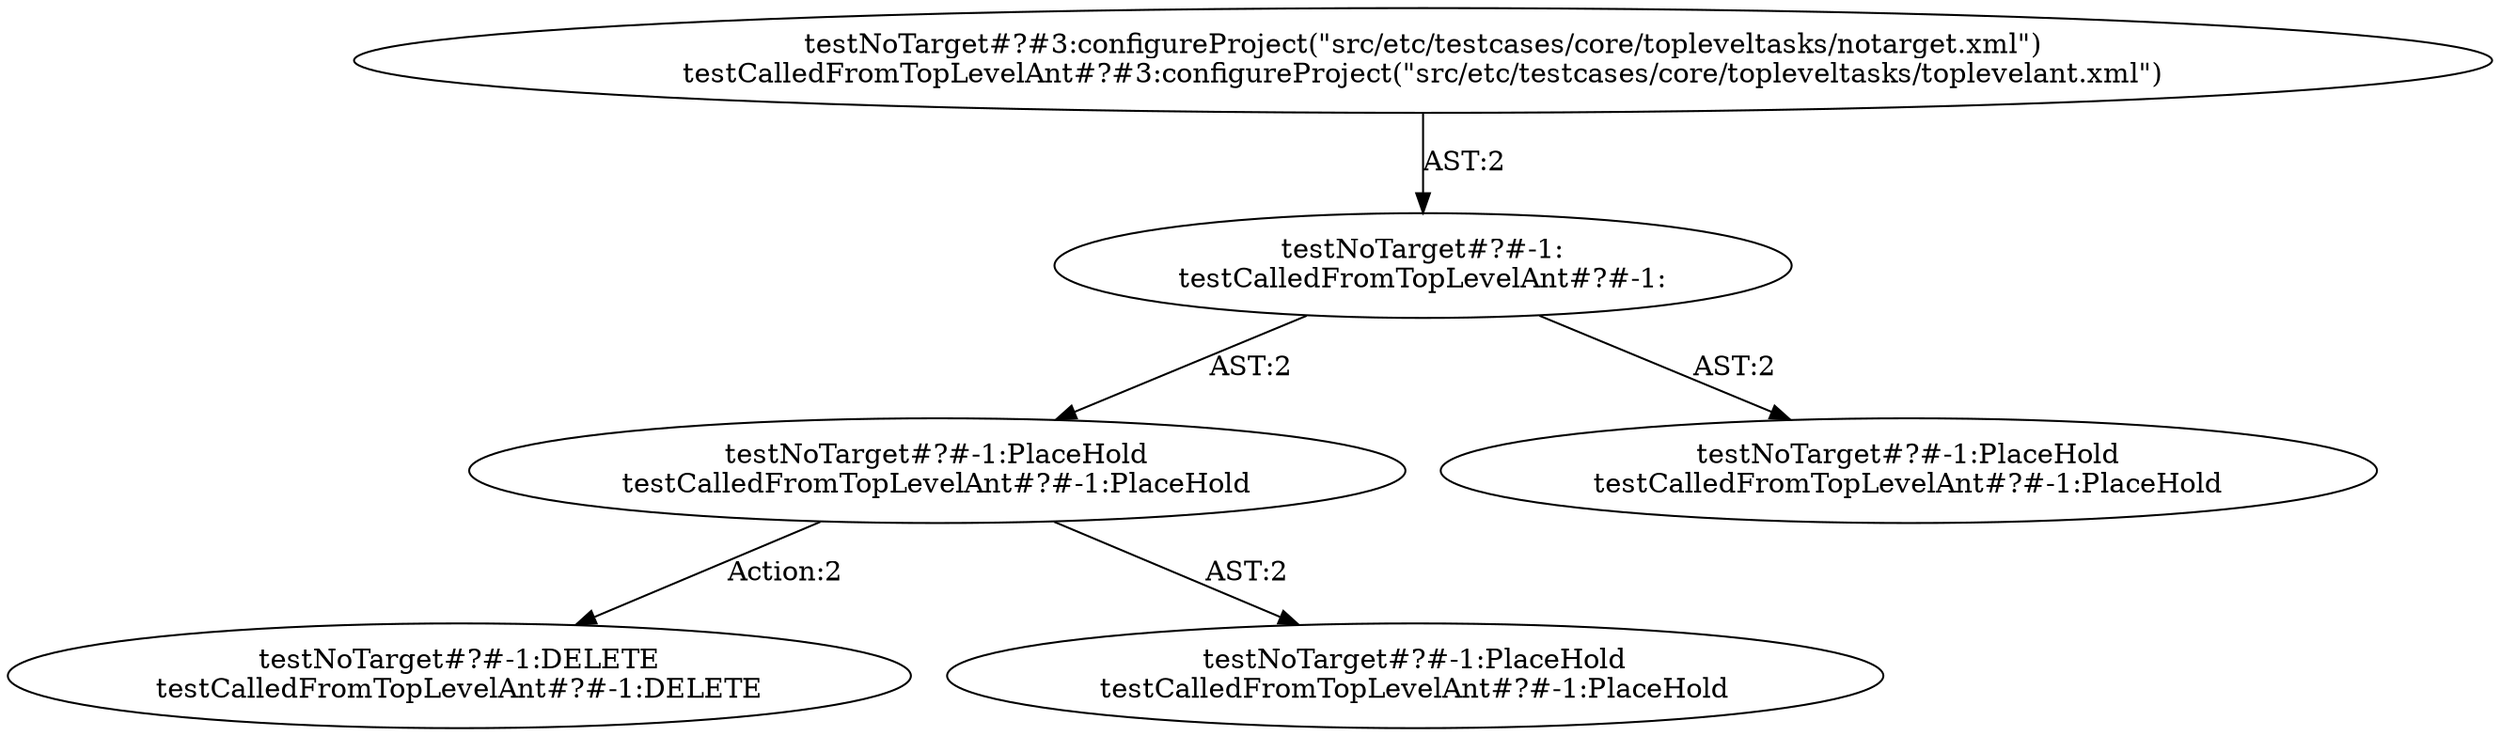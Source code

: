digraph "Pattern" {
0 [label="testNoTarget#?#-1:DELETE
testCalledFromTopLevelAnt#?#-1:DELETE" shape=ellipse]
1 [label="testNoTarget#?#-1:PlaceHold
testCalledFromTopLevelAnt#?#-1:PlaceHold" shape=ellipse]
2 [label="testNoTarget#?#-1:
testCalledFromTopLevelAnt#?#-1:" shape=ellipse]
3 [label="testNoTarget#?#3:configureProject(\"src/etc/testcases/core/topleveltasks/notarget.xml\")
testCalledFromTopLevelAnt#?#3:configureProject(\"src/etc/testcases/core/topleveltasks/toplevelant.xml\")" shape=ellipse]
4 [label="testNoTarget#?#-1:PlaceHold
testCalledFromTopLevelAnt#?#-1:PlaceHold" shape=ellipse]
5 [label="testNoTarget#?#-1:PlaceHold
testCalledFromTopLevelAnt#?#-1:PlaceHold" shape=ellipse]
1 -> 0 [label="Action:2"];
1 -> 5 [label="AST:2"];
2 -> 1 [label="AST:2"];
2 -> 4 [label="AST:2"];
3 -> 2 [label="AST:2"];
}